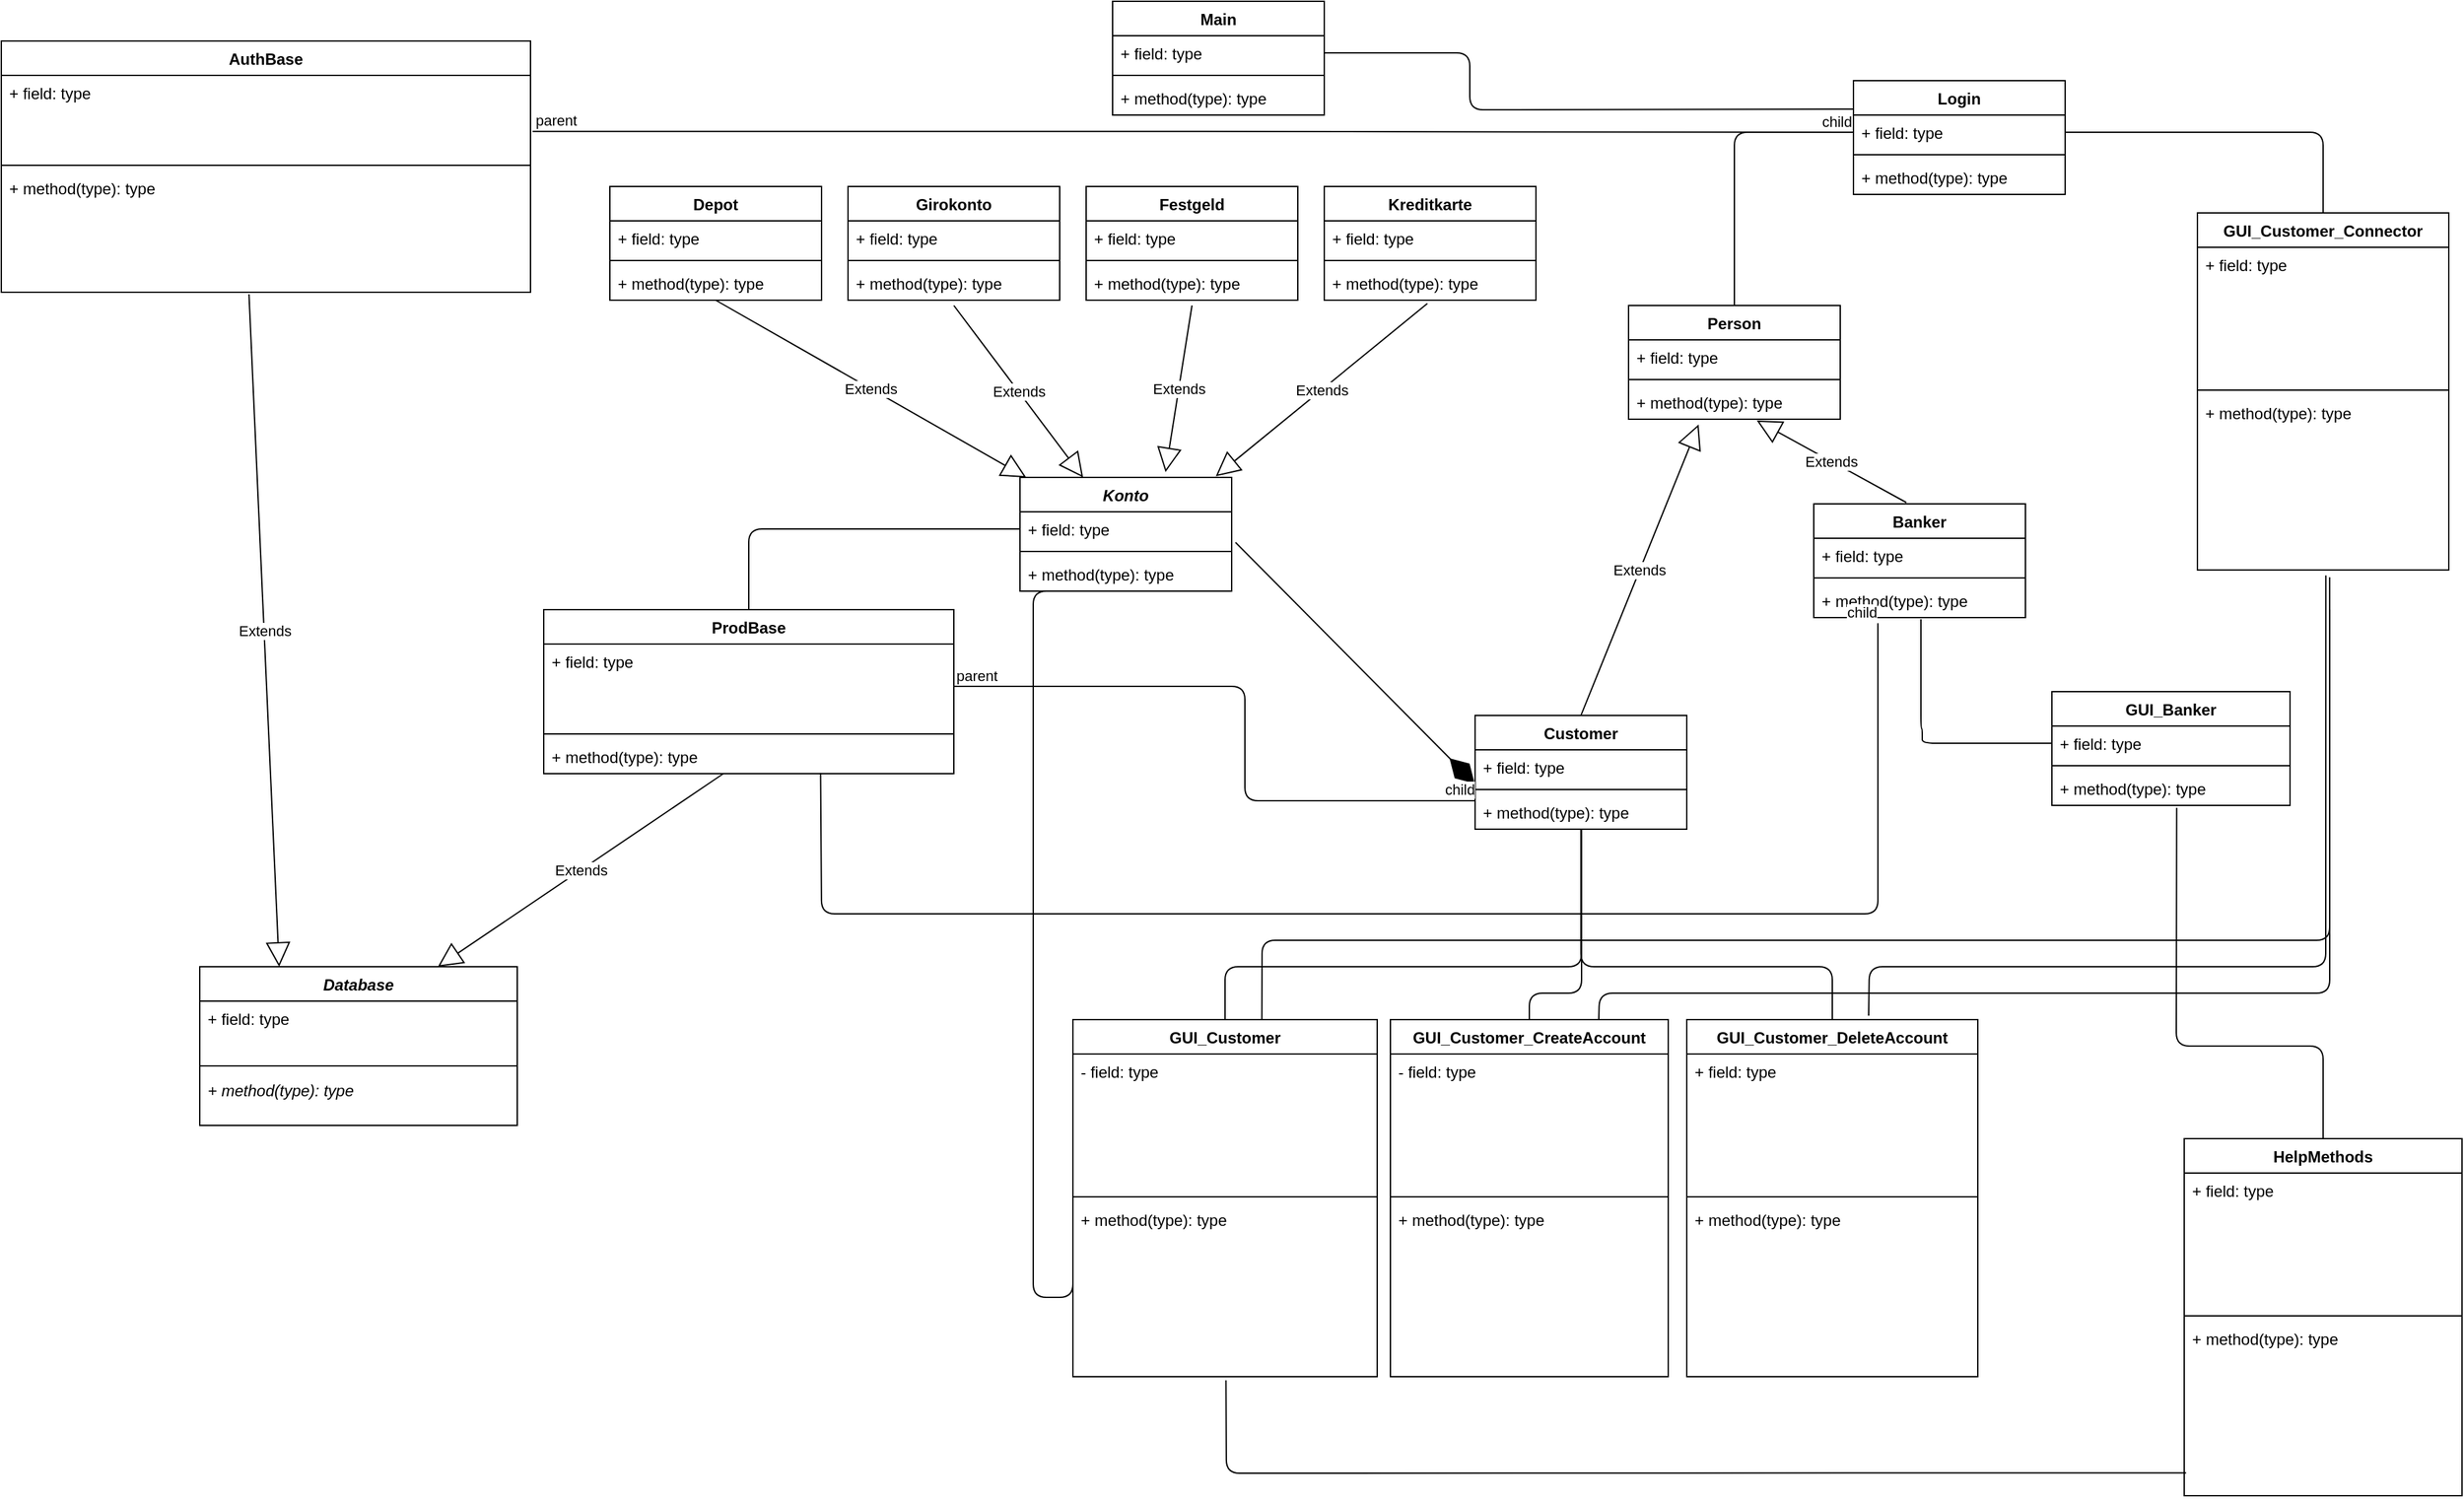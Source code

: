 <mxfile version="14.8.4" type="device"><diagram id="OcjsVt0E881S2eKmzvMx" name="Page-1"><mxGraphModel dx="4600" dy="1603" grid="1" gridSize="10" guides="1" tooltips="1" connect="1" arrows="1" fold="1" page="1" pageScale="1" pageWidth="827" pageHeight="1169" math="0" shadow="0"><root><mxCell id="0"/><mxCell id="1" parent="0"/><mxCell id="iMSS4_PhfVhYdEPTtrrA-1" value="Login" style="swimlane;fontStyle=1;align=center;verticalAlign=top;childLayout=stackLayout;horizontal=1;startSize=26;horizontalStack=0;resizeParent=1;resizeParentMax=0;resizeLast=0;collapsible=1;marginBottom=0;" parent="1" vertex="1"><mxGeometry x="300" y="80" width="160" height="86" as="geometry"/></mxCell><mxCell id="iMSS4_PhfVhYdEPTtrrA-2" value="+ field: type" style="text;strokeColor=none;fillColor=none;align=left;verticalAlign=top;spacingLeft=4;spacingRight=4;overflow=hidden;rotatable=0;points=[[0,0.5],[1,0.5]];portConstraint=eastwest;" parent="iMSS4_PhfVhYdEPTtrrA-1" vertex="1"><mxGeometry y="26" width="160" height="26" as="geometry"/></mxCell><mxCell id="iMSS4_PhfVhYdEPTtrrA-3" value="" style="line;strokeWidth=1;fillColor=none;align=left;verticalAlign=middle;spacingTop=-1;spacingLeft=3;spacingRight=3;rotatable=0;labelPosition=right;points=[];portConstraint=eastwest;" parent="iMSS4_PhfVhYdEPTtrrA-1" vertex="1"><mxGeometry y="52" width="160" height="8" as="geometry"/></mxCell><mxCell id="iMSS4_PhfVhYdEPTtrrA-4" value="+ method(type): type" style="text;strokeColor=none;fillColor=none;align=left;verticalAlign=top;spacingLeft=4;spacingRight=4;overflow=hidden;rotatable=0;points=[[0,0.5],[1,0.5]];portConstraint=eastwest;" parent="iMSS4_PhfVhYdEPTtrrA-1" vertex="1"><mxGeometry y="60" width="160" height="26" as="geometry"/></mxCell><mxCell id="iMSS4_PhfVhYdEPTtrrA-13" value="Konto" style="swimlane;fontStyle=3;align=center;verticalAlign=top;childLayout=stackLayout;horizontal=1;startSize=26;horizontalStack=0;resizeParent=1;resizeParentMax=0;resizeLast=0;collapsible=1;marginBottom=0;" parent="1" vertex="1"><mxGeometry x="-330" y="380" width="160" height="86" as="geometry"/></mxCell><mxCell id="iMSS4_PhfVhYdEPTtrrA-14" value="+ field: type" style="text;strokeColor=none;fillColor=none;align=left;verticalAlign=top;spacingLeft=4;spacingRight=4;overflow=hidden;rotatable=0;points=[[0,0.5],[1,0.5]];portConstraint=eastwest;" parent="iMSS4_PhfVhYdEPTtrrA-13" vertex="1"><mxGeometry y="26" width="160" height="26" as="geometry"/></mxCell><mxCell id="iMSS4_PhfVhYdEPTtrrA-15" value="" style="line;strokeWidth=1;fillColor=none;align=left;verticalAlign=middle;spacingTop=-1;spacingLeft=3;spacingRight=3;rotatable=0;labelPosition=right;points=[];portConstraint=eastwest;" parent="iMSS4_PhfVhYdEPTtrrA-13" vertex="1"><mxGeometry y="52" width="160" height="8" as="geometry"/></mxCell><mxCell id="iMSS4_PhfVhYdEPTtrrA-16" value="+ method(type): type" style="text;strokeColor=none;fillColor=none;align=left;verticalAlign=top;spacingLeft=4;spacingRight=4;overflow=hidden;rotatable=0;points=[[0,0.5],[1,0.5]];portConstraint=eastwest;" parent="iMSS4_PhfVhYdEPTtrrA-13" vertex="1"><mxGeometry y="60" width="160" height="26" as="geometry"/></mxCell><mxCell id="iMSS4_PhfVhYdEPTtrrA-17" value="Depot" style="swimlane;fontStyle=1;align=center;verticalAlign=top;childLayout=stackLayout;horizontal=1;startSize=26;horizontalStack=0;resizeParent=1;resizeParentMax=0;resizeLast=0;collapsible=1;marginBottom=0;" parent="1" vertex="1"><mxGeometry x="-640" y="160" width="160" height="86" as="geometry"/></mxCell><mxCell id="iMSS4_PhfVhYdEPTtrrA-18" value="+ field: type" style="text;strokeColor=none;fillColor=none;align=left;verticalAlign=top;spacingLeft=4;spacingRight=4;overflow=hidden;rotatable=0;points=[[0,0.5],[1,0.5]];portConstraint=eastwest;" parent="iMSS4_PhfVhYdEPTtrrA-17" vertex="1"><mxGeometry y="26" width="160" height="26" as="geometry"/></mxCell><mxCell id="iMSS4_PhfVhYdEPTtrrA-19" value="" style="line;strokeWidth=1;fillColor=none;align=left;verticalAlign=middle;spacingTop=-1;spacingLeft=3;spacingRight=3;rotatable=0;labelPosition=right;points=[];portConstraint=eastwest;" parent="iMSS4_PhfVhYdEPTtrrA-17" vertex="1"><mxGeometry y="52" width="160" height="8" as="geometry"/></mxCell><mxCell id="iMSS4_PhfVhYdEPTtrrA-20" value="+ method(type): type" style="text;strokeColor=none;fillColor=none;align=left;verticalAlign=top;spacingLeft=4;spacingRight=4;overflow=hidden;rotatable=0;points=[[0,0.5],[1,0.5]];portConstraint=eastwest;" parent="iMSS4_PhfVhYdEPTtrrA-17" vertex="1"><mxGeometry y="60" width="160" height="26" as="geometry"/></mxCell><mxCell id="iMSS4_PhfVhYdEPTtrrA-21" value="Festgeld" style="swimlane;fontStyle=1;align=center;verticalAlign=top;childLayout=stackLayout;horizontal=1;startSize=26;horizontalStack=0;resizeParent=1;resizeParentMax=0;resizeLast=0;collapsible=1;marginBottom=0;" parent="1" vertex="1"><mxGeometry x="-280" y="160" width="160" height="86" as="geometry"/></mxCell><mxCell id="iMSS4_PhfVhYdEPTtrrA-22" value="+ field: type" style="text;strokeColor=none;fillColor=none;align=left;verticalAlign=top;spacingLeft=4;spacingRight=4;overflow=hidden;rotatable=0;points=[[0,0.5],[1,0.5]];portConstraint=eastwest;" parent="iMSS4_PhfVhYdEPTtrrA-21" vertex="1"><mxGeometry y="26" width="160" height="26" as="geometry"/></mxCell><mxCell id="iMSS4_PhfVhYdEPTtrrA-23" value="" style="line;strokeWidth=1;fillColor=none;align=left;verticalAlign=middle;spacingTop=-1;spacingLeft=3;spacingRight=3;rotatable=0;labelPosition=right;points=[];portConstraint=eastwest;" parent="iMSS4_PhfVhYdEPTtrrA-21" vertex="1"><mxGeometry y="52" width="160" height="8" as="geometry"/></mxCell><mxCell id="iMSS4_PhfVhYdEPTtrrA-24" value="+ method(type): type" style="text;strokeColor=none;fillColor=none;align=left;verticalAlign=top;spacingLeft=4;spacingRight=4;overflow=hidden;rotatable=0;points=[[0,0.5],[1,0.5]];portConstraint=eastwest;" parent="iMSS4_PhfVhYdEPTtrrA-21" vertex="1"><mxGeometry y="60" width="160" height="26" as="geometry"/></mxCell><mxCell id="iMSS4_PhfVhYdEPTtrrA-25" value="Kreditkarte" style="swimlane;fontStyle=1;align=center;verticalAlign=top;childLayout=stackLayout;horizontal=1;startSize=26;horizontalStack=0;resizeParent=1;resizeParentMax=0;resizeLast=0;collapsible=1;marginBottom=0;" parent="1" vertex="1"><mxGeometry x="-100" y="160" width="160" height="86" as="geometry"/></mxCell><mxCell id="iMSS4_PhfVhYdEPTtrrA-104" value="Extends" style="endArrow=block;endSize=16;endFill=0;html=1;" parent="iMSS4_PhfVhYdEPTtrrA-25" edge="1"><mxGeometry width="160" relative="1" as="geometry"><mxPoint x="-100" y="90" as="sourcePoint"/><mxPoint x="-120" y="216" as="targetPoint"/></mxGeometry></mxCell><mxCell id="iMSS4_PhfVhYdEPTtrrA-26" value="+ field: type" style="text;strokeColor=none;fillColor=none;align=left;verticalAlign=top;spacingLeft=4;spacingRight=4;overflow=hidden;rotatable=0;points=[[0,0.5],[1,0.5]];portConstraint=eastwest;" parent="iMSS4_PhfVhYdEPTtrrA-25" vertex="1"><mxGeometry y="26" width="160" height="26" as="geometry"/></mxCell><mxCell id="iMSS4_PhfVhYdEPTtrrA-27" value="" style="line;strokeWidth=1;fillColor=none;align=left;verticalAlign=middle;spacingTop=-1;spacingLeft=3;spacingRight=3;rotatable=0;labelPosition=right;points=[];portConstraint=eastwest;" parent="iMSS4_PhfVhYdEPTtrrA-25" vertex="1"><mxGeometry y="52" width="160" height="8" as="geometry"/></mxCell><mxCell id="iMSS4_PhfVhYdEPTtrrA-28" value="+ method(type): type" style="text;strokeColor=none;fillColor=none;align=left;verticalAlign=top;spacingLeft=4;spacingRight=4;overflow=hidden;rotatable=0;points=[[0,0.5],[1,0.5]];portConstraint=eastwest;" parent="iMSS4_PhfVhYdEPTtrrA-25" vertex="1"><mxGeometry y="60" width="160" height="26" as="geometry"/></mxCell><mxCell id="iMSS4_PhfVhYdEPTtrrA-29" value="Database" style="swimlane;fontStyle=3;align=center;verticalAlign=top;childLayout=stackLayout;horizontal=1;startSize=26;horizontalStack=0;resizeParent=1;resizeParentMax=0;resizeLast=0;collapsible=1;marginBottom=0;" parent="1" vertex="1"><mxGeometry x="-950" y="750" width="240" height="120" as="geometry"/></mxCell><mxCell id="iMSS4_PhfVhYdEPTtrrA-30" value="+ field: type" style="text;strokeColor=none;fillColor=none;align=left;verticalAlign=top;spacingLeft=4;spacingRight=4;overflow=hidden;rotatable=0;points=[[0,0.5],[1,0.5]];portConstraint=eastwest;" parent="iMSS4_PhfVhYdEPTtrrA-29" vertex="1"><mxGeometry y="26" width="240" height="44" as="geometry"/></mxCell><mxCell id="iMSS4_PhfVhYdEPTtrrA-31" value="" style="line;strokeWidth=1;fillColor=none;align=left;verticalAlign=middle;spacingTop=-1;spacingLeft=3;spacingRight=3;rotatable=0;labelPosition=right;points=[];portConstraint=eastwest;" parent="iMSS4_PhfVhYdEPTtrrA-29" vertex="1"><mxGeometry y="70" width="240" height="10" as="geometry"/></mxCell><mxCell id="iMSS4_PhfVhYdEPTtrrA-32" value="+ method(type): type" style="text;strokeColor=none;fillColor=none;align=left;verticalAlign=top;spacingLeft=4;spacingRight=4;overflow=hidden;rotatable=0;points=[[0,0.5],[1,0.5]];portConstraint=eastwest;fontStyle=2" parent="iMSS4_PhfVhYdEPTtrrA-29" vertex="1"><mxGeometry y="80" width="240" height="40" as="geometry"/></mxCell><mxCell id="iMSS4_PhfVhYdEPTtrrA-33" value="ProdBase" style="swimlane;fontStyle=1;align=center;verticalAlign=top;childLayout=stackLayout;horizontal=1;startSize=26;horizontalStack=0;resizeParent=1;resizeParentMax=0;resizeLast=0;collapsible=1;marginBottom=0;" parent="1" vertex="1"><mxGeometry x="-690" y="480" width="310" height="124" as="geometry"/></mxCell><mxCell id="iMSS4_PhfVhYdEPTtrrA-34" value="+ field: type" style="text;strokeColor=none;fillColor=none;align=left;verticalAlign=top;spacingLeft=4;spacingRight=4;overflow=hidden;rotatable=0;points=[[0,0.5],[1,0.5]];portConstraint=eastwest;" parent="iMSS4_PhfVhYdEPTtrrA-33" vertex="1"><mxGeometry y="26" width="310" height="64" as="geometry"/></mxCell><mxCell id="iMSS4_PhfVhYdEPTtrrA-35" value="" style="line;strokeWidth=1;fillColor=none;align=left;verticalAlign=middle;spacingTop=-1;spacingLeft=3;spacingRight=3;rotatable=0;labelPosition=right;points=[];portConstraint=eastwest;" parent="iMSS4_PhfVhYdEPTtrrA-33" vertex="1"><mxGeometry y="90" width="310" height="8" as="geometry"/></mxCell><mxCell id="iMSS4_PhfVhYdEPTtrrA-36" value="+ method(type): type" style="text;strokeColor=none;fillColor=none;align=left;verticalAlign=top;spacingLeft=4;spacingRight=4;overflow=hidden;rotatable=0;points=[[0,0.5],[1,0.5]];portConstraint=eastwest;" parent="iMSS4_PhfVhYdEPTtrrA-33" vertex="1"><mxGeometry y="98" width="310" height="26" as="geometry"/></mxCell><mxCell id="iMSS4_PhfVhYdEPTtrrA-37" value="AuthBase" style="swimlane;fontStyle=1;align=center;verticalAlign=top;childLayout=stackLayout;horizontal=1;startSize=26;horizontalStack=0;resizeParent=1;resizeParentMax=0;resizeLast=0;collapsible=1;marginBottom=0;" parent="1" vertex="1"><mxGeometry x="-1100" y="50" width="400" height="190" as="geometry"/></mxCell><mxCell id="iMSS4_PhfVhYdEPTtrrA-38" value="+ field: type" style="text;strokeColor=none;fillColor=none;align=left;verticalAlign=top;spacingLeft=4;spacingRight=4;overflow=hidden;rotatable=0;points=[[0,0.5],[1,0.5]];portConstraint=eastwest;" parent="iMSS4_PhfVhYdEPTtrrA-37" vertex="1"><mxGeometry y="26" width="400" height="64" as="geometry"/></mxCell><mxCell id="iMSS4_PhfVhYdEPTtrrA-39" value="" style="line;strokeWidth=1;fillColor=none;align=left;verticalAlign=middle;spacingTop=-1;spacingLeft=3;spacingRight=3;rotatable=0;labelPosition=right;points=[];portConstraint=eastwest;" parent="iMSS4_PhfVhYdEPTtrrA-37" vertex="1"><mxGeometry y="90" width="400" height="8" as="geometry"/></mxCell><mxCell id="iMSS4_PhfVhYdEPTtrrA-40" value="+ method(type): type" style="text;strokeColor=none;fillColor=none;align=left;verticalAlign=top;spacingLeft=4;spacingRight=4;overflow=hidden;rotatable=0;points=[[0,0.5],[1,0.5]];portConstraint=eastwest;" parent="iMSS4_PhfVhYdEPTtrrA-37" vertex="1"><mxGeometry y="98" width="400" height="92" as="geometry"/></mxCell><mxCell id="iMSS4_PhfVhYdEPTtrrA-41" value="Girokonto" style="swimlane;fontStyle=1;align=center;verticalAlign=top;childLayout=stackLayout;horizontal=1;startSize=26;horizontalStack=0;resizeParent=1;resizeParentMax=0;resizeLast=0;collapsible=1;marginBottom=0;" parent="1" vertex="1"><mxGeometry x="-460" y="160" width="160" height="86" as="geometry"/></mxCell><mxCell id="iMSS4_PhfVhYdEPTtrrA-42" value="+ field: type" style="text;strokeColor=none;fillColor=none;align=left;verticalAlign=top;spacingLeft=4;spacingRight=4;overflow=hidden;rotatable=0;points=[[0,0.5],[1,0.5]];portConstraint=eastwest;" parent="iMSS4_PhfVhYdEPTtrrA-41" vertex="1"><mxGeometry y="26" width="160" height="26" as="geometry"/></mxCell><mxCell id="iMSS4_PhfVhYdEPTtrrA-43" value="" style="line;strokeWidth=1;fillColor=none;align=left;verticalAlign=middle;spacingTop=-1;spacingLeft=3;spacingRight=3;rotatable=0;labelPosition=right;points=[];portConstraint=eastwest;" parent="iMSS4_PhfVhYdEPTtrrA-41" vertex="1"><mxGeometry y="52" width="160" height="8" as="geometry"/></mxCell><mxCell id="iMSS4_PhfVhYdEPTtrrA-44" value="+ method(type): type" style="text;strokeColor=none;fillColor=none;align=left;verticalAlign=top;spacingLeft=4;spacingRight=4;overflow=hidden;rotatable=0;points=[[0,0.5],[1,0.5]];portConstraint=eastwest;" parent="iMSS4_PhfVhYdEPTtrrA-41" vertex="1"><mxGeometry y="60" width="160" height="26" as="geometry"/></mxCell><mxCell id="iMSS4_PhfVhYdEPTtrrA-49" value="GUI_Customer_Connector" style="swimlane;fontStyle=1;align=center;verticalAlign=top;childLayout=stackLayout;horizontal=1;startSize=26;horizontalStack=0;resizeParent=1;resizeParentMax=0;resizeLast=0;collapsible=1;marginBottom=0;" parent="1" vertex="1"><mxGeometry x="560" y="180" width="190" height="270" as="geometry"/></mxCell><mxCell id="iMSS4_PhfVhYdEPTtrrA-50" value="+ field: type" style="text;strokeColor=none;fillColor=none;align=left;verticalAlign=top;spacingLeft=4;spacingRight=4;overflow=hidden;rotatable=0;points=[[0,0.5],[1,0.5]];portConstraint=eastwest;" parent="iMSS4_PhfVhYdEPTtrrA-49" vertex="1"><mxGeometry y="26" width="190" height="104" as="geometry"/></mxCell><mxCell id="iMSS4_PhfVhYdEPTtrrA-51" value="" style="line;strokeWidth=1;fillColor=none;align=left;verticalAlign=middle;spacingTop=-1;spacingLeft=3;spacingRight=3;rotatable=0;labelPosition=right;points=[];portConstraint=eastwest;" parent="iMSS4_PhfVhYdEPTtrrA-49" vertex="1"><mxGeometry y="130" width="190" height="8" as="geometry"/></mxCell><mxCell id="iMSS4_PhfVhYdEPTtrrA-52" value="+ method(type): type" style="text;strokeColor=none;fillColor=none;align=left;verticalAlign=top;spacingLeft=4;spacingRight=4;overflow=hidden;rotatable=0;points=[[0,0.5],[1,0.5]];portConstraint=eastwest;" parent="iMSS4_PhfVhYdEPTtrrA-49" vertex="1"><mxGeometry y="138" width="190" height="132" as="geometry"/></mxCell><mxCell id="iMSS4_PhfVhYdEPTtrrA-53" value="GUI_Customer" style="swimlane;fontStyle=1;align=center;verticalAlign=top;childLayout=stackLayout;horizontal=1;startSize=26;horizontalStack=0;resizeParent=1;resizeParentMax=0;resizeLast=0;collapsible=1;marginBottom=0;" parent="1" vertex="1"><mxGeometry x="-290" y="790" width="230" height="270" as="geometry"/></mxCell><mxCell id="iMSS4_PhfVhYdEPTtrrA-54" value="- field: type" style="text;strokeColor=none;fillColor=none;align=left;verticalAlign=top;spacingLeft=4;spacingRight=4;overflow=hidden;rotatable=0;points=[[0,0.5],[1,0.5]];portConstraint=eastwest;" parent="iMSS4_PhfVhYdEPTtrrA-53" vertex="1"><mxGeometry y="26" width="230" height="104" as="geometry"/></mxCell><mxCell id="iMSS4_PhfVhYdEPTtrrA-55" value="" style="line;strokeWidth=1;fillColor=none;align=left;verticalAlign=middle;spacingTop=-1;spacingLeft=3;spacingRight=3;rotatable=0;labelPosition=right;points=[];portConstraint=eastwest;" parent="iMSS4_PhfVhYdEPTtrrA-53" vertex="1"><mxGeometry y="130" width="230" height="8" as="geometry"/></mxCell><mxCell id="iMSS4_PhfVhYdEPTtrrA-56" value="+ method(type): type" style="text;strokeColor=none;fillColor=none;align=left;verticalAlign=top;spacingLeft=4;spacingRight=4;overflow=hidden;rotatable=0;points=[[0,0.5],[1,0.5]];portConstraint=eastwest;" parent="iMSS4_PhfVhYdEPTtrrA-53" vertex="1"><mxGeometry y="138" width="230" height="132" as="geometry"/></mxCell><mxCell id="iMSS4_PhfVhYdEPTtrrA-77" value="GUI_Banker" style="swimlane;fontStyle=1;align=center;verticalAlign=top;childLayout=stackLayout;horizontal=1;startSize=26;horizontalStack=0;resizeParent=1;resizeParentMax=0;resizeLast=0;collapsible=1;marginBottom=0;" parent="1" vertex="1"><mxGeometry x="450" y="542" width="180" height="86" as="geometry"/></mxCell><mxCell id="iMSS4_PhfVhYdEPTtrrA-78" value="+ field: type" style="text;strokeColor=none;fillColor=none;align=left;verticalAlign=top;spacingLeft=4;spacingRight=4;overflow=hidden;rotatable=0;points=[[0,0.5],[1,0.5]];portConstraint=eastwest;" parent="iMSS4_PhfVhYdEPTtrrA-77" vertex="1"><mxGeometry y="26" width="180" height="26" as="geometry"/></mxCell><mxCell id="iMSS4_PhfVhYdEPTtrrA-79" value="" style="line;strokeWidth=1;fillColor=none;align=left;verticalAlign=middle;spacingTop=-1;spacingLeft=3;spacingRight=3;rotatable=0;labelPosition=right;points=[];portConstraint=eastwest;" parent="iMSS4_PhfVhYdEPTtrrA-77" vertex="1"><mxGeometry y="52" width="180" height="8" as="geometry"/></mxCell><mxCell id="iMSS4_PhfVhYdEPTtrrA-80" value="+ method(type): type" style="text;strokeColor=none;fillColor=none;align=left;verticalAlign=top;spacingLeft=4;spacingRight=4;overflow=hidden;rotatable=0;points=[[0,0.5],[1,0.5]];portConstraint=eastwest;" parent="iMSS4_PhfVhYdEPTtrrA-77" vertex="1"><mxGeometry y="60" width="180" height="26" as="geometry"/></mxCell><mxCell id="iMSS4_PhfVhYdEPTtrrA-82" value="GUI_Customer_CreateAccount" style="swimlane;fontStyle=1;align=center;verticalAlign=top;childLayout=stackLayout;horizontal=1;startSize=26;horizontalStack=0;resizeParent=1;resizeParentMax=0;resizeLast=0;collapsible=1;marginBottom=0;" parent="1" vertex="1"><mxGeometry x="-50" y="790" width="210" height="270" as="geometry"/></mxCell><mxCell id="iMSS4_PhfVhYdEPTtrrA-83" value="- field: type" style="text;strokeColor=none;fillColor=none;align=left;verticalAlign=top;spacingLeft=4;spacingRight=4;overflow=hidden;rotatable=0;points=[[0,0.5],[1,0.5]];portConstraint=eastwest;" parent="iMSS4_PhfVhYdEPTtrrA-82" vertex="1"><mxGeometry y="26" width="210" height="104" as="geometry"/></mxCell><mxCell id="iMSS4_PhfVhYdEPTtrrA-84" value="" style="line;strokeWidth=1;fillColor=none;align=left;verticalAlign=middle;spacingTop=-1;spacingLeft=3;spacingRight=3;rotatable=0;labelPosition=right;points=[];portConstraint=eastwest;" parent="iMSS4_PhfVhYdEPTtrrA-82" vertex="1"><mxGeometry y="130" width="210" height="8" as="geometry"/></mxCell><mxCell id="iMSS4_PhfVhYdEPTtrrA-85" value="+ method(type): type" style="text;strokeColor=none;fillColor=none;align=left;verticalAlign=top;spacingLeft=4;spacingRight=4;overflow=hidden;rotatable=0;points=[[0,0.5],[1,0.5]];portConstraint=eastwest;" parent="iMSS4_PhfVhYdEPTtrrA-82" vertex="1"><mxGeometry y="138" width="210" height="132" as="geometry"/></mxCell><mxCell id="iMSS4_PhfVhYdEPTtrrA-86" value="GUI_Customer_DeleteAccount" style="swimlane;fontStyle=1;align=center;verticalAlign=top;childLayout=stackLayout;horizontal=1;startSize=26;horizontalStack=0;resizeParent=1;resizeParentMax=0;resizeLast=0;collapsible=1;marginBottom=0;" parent="1" vertex="1"><mxGeometry x="174" y="790" width="220" height="270" as="geometry"/></mxCell><mxCell id="iMSS4_PhfVhYdEPTtrrA-87" value="+ field: type" style="text;strokeColor=none;fillColor=none;align=left;verticalAlign=top;spacingLeft=4;spacingRight=4;overflow=hidden;rotatable=0;points=[[0,0.5],[1,0.5]];portConstraint=eastwest;" parent="iMSS4_PhfVhYdEPTtrrA-86" vertex="1"><mxGeometry y="26" width="220" height="104" as="geometry"/></mxCell><mxCell id="iMSS4_PhfVhYdEPTtrrA-88" value="" style="line;strokeWidth=1;fillColor=none;align=left;verticalAlign=middle;spacingTop=-1;spacingLeft=3;spacingRight=3;rotatable=0;labelPosition=right;points=[];portConstraint=eastwest;" parent="iMSS4_PhfVhYdEPTtrrA-86" vertex="1"><mxGeometry y="130" width="220" height="8" as="geometry"/></mxCell><mxCell id="iMSS4_PhfVhYdEPTtrrA-89" value="+ method(type): type" style="text;strokeColor=none;fillColor=none;align=left;verticalAlign=top;spacingLeft=4;spacingRight=4;overflow=hidden;rotatable=0;points=[[0,0.5],[1,0.5]];portConstraint=eastwest;" parent="iMSS4_PhfVhYdEPTtrrA-86" vertex="1"><mxGeometry y="138" width="220" height="132" as="geometry"/></mxCell><mxCell id="iMSS4_PhfVhYdEPTtrrA-90" value="Person" style="swimlane;fontStyle=1;align=center;verticalAlign=top;childLayout=stackLayout;horizontal=1;startSize=26;horizontalStack=0;resizeParent=1;resizeParentMax=0;resizeLast=0;collapsible=1;marginBottom=0;" parent="1" vertex="1"><mxGeometry x="130" y="250" width="160" height="86" as="geometry"/></mxCell><mxCell id="iMSS4_PhfVhYdEPTtrrA-91" value="+ field: type" style="text;strokeColor=none;fillColor=none;align=left;verticalAlign=top;spacingLeft=4;spacingRight=4;overflow=hidden;rotatable=0;points=[[0,0.5],[1,0.5]];portConstraint=eastwest;" parent="iMSS4_PhfVhYdEPTtrrA-90" vertex="1"><mxGeometry y="26" width="160" height="26" as="geometry"/></mxCell><mxCell id="iMSS4_PhfVhYdEPTtrrA-92" value="" style="line;strokeWidth=1;fillColor=none;align=left;verticalAlign=middle;spacingTop=-1;spacingLeft=3;spacingRight=3;rotatable=0;labelPosition=right;points=[];portConstraint=eastwest;" parent="iMSS4_PhfVhYdEPTtrrA-90" vertex="1"><mxGeometry y="52" width="160" height="8" as="geometry"/></mxCell><mxCell id="iMSS4_PhfVhYdEPTtrrA-93" value="+ method(type): type" style="text;strokeColor=none;fillColor=none;align=left;verticalAlign=top;spacingLeft=4;spacingRight=4;overflow=hidden;rotatable=0;points=[[0,0.5],[1,0.5]];portConstraint=eastwest;" parent="iMSS4_PhfVhYdEPTtrrA-90" vertex="1"><mxGeometry y="60" width="160" height="26" as="geometry"/></mxCell><mxCell id="iMSS4_PhfVhYdEPTtrrA-94" value="Banker" style="swimlane;fontStyle=1;align=center;verticalAlign=top;childLayout=stackLayout;horizontal=1;startSize=26;horizontalStack=0;resizeParent=1;resizeParentMax=0;resizeLast=0;collapsible=1;marginBottom=0;" parent="1" vertex="1"><mxGeometry x="270" y="400" width="160" height="86" as="geometry"/></mxCell><mxCell id="iMSS4_PhfVhYdEPTtrrA-95" value="+ field: type" style="text;strokeColor=none;fillColor=none;align=left;verticalAlign=top;spacingLeft=4;spacingRight=4;overflow=hidden;rotatable=0;points=[[0,0.5],[1,0.5]];portConstraint=eastwest;" parent="iMSS4_PhfVhYdEPTtrrA-94" vertex="1"><mxGeometry y="26" width="160" height="26" as="geometry"/></mxCell><mxCell id="iMSS4_PhfVhYdEPTtrrA-96" value="" style="line;strokeWidth=1;fillColor=none;align=left;verticalAlign=middle;spacingTop=-1;spacingLeft=3;spacingRight=3;rotatable=0;labelPosition=right;points=[];portConstraint=eastwest;" parent="iMSS4_PhfVhYdEPTtrrA-94" vertex="1"><mxGeometry y="52" width="160" height="8" as="geometry"/></mxCell><mxCell id="iMSS4_PhfVhYdEPTtrrA-97" value="+ method(type): type" style="text;strokeColor=none;fillColor=none;align=left;verticalAlign=top;spacingLeft=4;spacingRight=4;overflow=hidden;rotatable=0;points=[[0,0.5],[1,0.5]];portConstraint=eastwest;" parent="iMSS4_PhfVhYdEPTtrrA-94" vertex="1"><mxGeometry y="60" width="160" height="26" as="geometry"/></mxCell><mxCell id="iMSS4_PhfVhYdEPTtrrA-98" value="Customer" style="swimlane;fontStyle=1;align=center;verticalAlign=top;childLayout=stackLayout;horizontal=1;startSize=26;horizontalStack=0;resizeParent=1;resizeParentMax=0;resizeLast=0;collapsible=1;marginBottom=0;" parent="1" vertex="1"><mxGeometry x="14" y="560" width="160" height="86" as="geometry"/></mxCell><mxCell id="iMSS4_PhfVhYdEPTtrrA-99" value="+ field: type" style="text;strokeColor=none;fillColor=none;align=left;verticalAlign=top;spacingLeft=4;spacingRight=4;overflow=hidden;rotatable=0;points=[[0,0.5],[1,0.5]];portConstraint=eastwest;" parent="iMSS4_PhfVhYdEPTtrrA-98" vertex="1"><mxGeometry y="26" width="160" height="26" as="geometry"/></mxCell><mxCell id="iMSS4_PhfVhYdEPTtrrA-100" value="" style="line;strokeWidth=1;fillColor=none;align=left;verticalAlign=middle;spacingTop=-1;spacingLeft=3;spacingRight=3;rotatable=0;labelPosition=right;points=[];portConstraint=eastwest;" parent="iMSS4_PhfVhYdEPTtrrA-98" vertex="1"><mxGeometry y="52" width="160" height="8" as="geometry"/></mxCell><mxCell id="iMSS4_PhfVhYdEPTtrrA-101" value="+ method(type): type" style="text;strokeColor=none;fillColor=none;align=left;verticalAlign=top;spacingLeft=4;spacingRight=4;overflow=hidden;rotatable=0;points=[[0,0.5],[1,0.5]];portConstraint=eastwest;" parent="iMSS4_PhfVhYdEPTtrrA-98" vertex="1"><mxGeometry y="60" width="160" height="26" as="geometry"/></mxCell><mxCell id="iMSS4_PhfVhYdEPTtrrA-105" value="Extends" style="endArrow=block;endSize=16;endFill=0;html=1;exitX=0.5;exitY=1.154;exitDx=0;exitDy=0;exitPerimeter=0;" parent="1" source="iMSS4_PhfVhYdEPTtrrA-44" target="iMSS4_PhfVhYdEPTtrrA-13" edge="1"><mxGeometry width="160" relative="1" as="geometry"><mxPoint x="-330" y="629" as="sourcePoint"/><mxPoint x="-170" y="629" as="targetPoint"/></mxGeometry></mxCell><mxCell id="iMSS4_PhfVhYdEPTtrrA-106" value="Extends" style="endArrow=block;endSize=16;endFill=0;html=1;entryX=0.925;entryY=-0.01;entryDx=0;entryDy=0;exitX=0.487;exitY=1.097;exitDx=0;exitDy=0;exitPerimeter=0;entryPerimeter=0;" parent="1" source="iMSS4_PhfVhYdEPTtrrA-28" target="iMSS4_PhfVhYdEPTtrrA-13" edge="1"><mxGeometry width="160" relative="1" as="geometry"><mxPoint x="30" y="629" as="sourcePoint"/><mxPoint x="190" y="629" as="targetPoint"/></mxGeometry></mxCell><mxCell id="iMSS4_PhfVhYdEPTtrrA-107" value="Extends" style="endArrow=block;endSize=16;endFill=0;html=1;entryX=0.75;entryY=0;entryDx=0;entryDy=0;" parent="1" source="iMSS4_PhfVhYdEPTtrrA-36" target="iMSS4_PhfVhYdEPTtrrA-29" edge="1"><mxGeometry width="160" relative="1" as="geometry"><mxPoint x="-710" y="529" as="sourcePoint"/><mxPoint x="-550" y="529" as="targetPoint"/></mxGeometry></mxCell><mxCell id="iMSS4_PhfVhYdEPTtrrA-109" value="Extends" style="endArrow=block;endSize=16;endFill=0;html=1;entryX=0.25;entryY=0;entryDx=0;entryDy=0;exitX=0.468;exitY=1.016;exitDx=0;exitDy=0;exitPerimeter=0;" parent="1" source="iMSS4_PhfVhYdEPTtrrA-40" target="iMSS4_PhfVhYdEPTtrrA-29" edge="1"><mxGeometry width="160" relative="1" as="geometry"><mxPoint x="-450" y="519" as="sourcePoint"/><mxPoint x="-290" y="519" as="targetPoint"/></mxGeometry></mxCell><mxCell id="iMSS4_PhfVhYdEPTtrrA-110" value="Extends" style="endArrow=block;endSize=16;endFill=0;html=1;entryX=0.606;entryY=1.038;entryDx=0;entryDy=0;entryPerimeter=0;" parent="1" target="iMSS4_PhfVhYdEPTtrrA-93" edge="1"><mxGeometry width="160" relative="1" as="geometry"><mxPoint x="340" y="399" as="sourcePoint"/><mxPoint x="500" y="399" as="targetPoint"/></mxGeometry></mxCell><mxCell id="iMSS4_PhfVhYdEPTtrrA-111" value="" style="endArrow=diamondThin;endFill=1;endSize=24;html=1;exitX=1.018;exitY=0.889;exitDx=0;exitDy=0;exitPerimeter=0;entryX=-0.002;entryY=0.98;entryDx=0;entryDy=0;entryPerimeter=0;" parent="1" source="iMSS4_PhfVhYdEPTtrrA-14" target="iMSS4_PhfVhYdEPTtrrA-99" edge="1"><mxGeometry width="160" relative="1" as="geometry"><mxPoint x="-10" y="352.41" as="sourcePoint"/><mxPoint x="150" y="352.41" as="targetPoint"/><Array as="points"/></mxGeometry></mxCell><mxCell id="iMSS4_PhfVhYdEPTtrrA-113" value="" style="endArrow=none;html=1;edgeStyle=orthogonalEdgeStyle;exitX=0.5;exitY=0;exitDx=0;exitDy=0;entryX=0;entryY=0.5;entryDx=0;entryDy=0;" parent="1" source="iMSS4_PhfVhYdEPTtrrA-90" target="iMSS4_PhfVhYdEPTtrrA-2" edge="1"><mxGeometry relative="1" as="geometry"><mxPoint x="260" y="228.82" as="sourcePoint"/><mxPoint x="437" y="119" as="targetPoint"/><Array as="points"><mxPoint x="210" y="119"/></Array></mxGeometry></mxCell><mxCell id="iMSS4_PhfVhYdEPTtrrA-102" value="Extends" style="endArrow=block;endSize=16;endFill=0;html=1;exitX=0.5;exitY=1;exitDx=0;exitDy=0;" parent="1" source="iMSS4_PhfVhYdEPTtrrA-17" target="iMSS4_PhfVhYdEPTtrrA-13" edge="1"><mxGeometry width="160" relative="1" as="geometry"><mxPoint x="-553" y="160" as="sourcePoint"/><mxPoint x="-380" y="-1" as="targetPoint"/></mxGeometry></mxCell><mxCell id="iMSS4_PhfVhYdEPTtrrA-103" value="Extends" style="endArrow=block;endSize=16;endFill=0;html=1;entryX=0.331;entryY=1.154;entryDx=0;entryDy=0;entryPerimeter=0;exitX=0.5;exitY=0;exitDx=0;exitDy=0;" parent="1" source="iMSS4_PhfVhYdEPTtrrA-98" target="iMSS4_PhfVhYdEPTtrrA-93" edge="1"><mxGeometry width="160" relative="1" as="geometry"><mxPoint x="174" y="400" as="sourcePoint"/><mxPoint x="334" y="400" as="targetPoint"/></mxGeometry></mxCell><mxCell id="iMSS4_PhfVhYdEPTtrrA-116" value="" style="endArrow=none;html=1;edgeStyle=orthogonalEdgeStyle;entryX=0.5;entryY=0;entryDx=0;entryDy=0;exitX=0.503;exitY=1.165;exitDx=0;exitDy=0;exitPerimeter=0;" parent="1" source="iMSS4_PhfVhYdEPTtrrA-101" target="iMSS4_PhfVhYdEPTtrrA-82" edge="1"><mxGeometry relative="1" as="geometry"><mxPoint x="174" y="602.41" as="sourcePoint"/><mxPoint x="334" y="602.41" as="targetPoint"/><Array as="points"><mxPoint x="95" y="770"/><mxPoint x="55" y="770"/></Array></mxGeometry></mxCell><mxCell id="iMSS4_PhfVhYdEPTtrrA-121" value="" style="endArrow=none;html=1;edgeStyle=orthogonalEdgeStyle;entryX=0.5;entryY=0;entryDx=0;entryDy=0;exitX=0.5;exitY=1;exitDx=0;exitDy=0;" parent="1" source="iMSS4_PhfVhYdEPTtrrA-98" target="iMSS4_PhfVhYdEPTtrrA-86" edge="1"><mxGeometry relative="1" as="geometry"><mxPoint x="94.48" y="890" as="sourcePoint"/><mxPoint x="570" y="1078.71" as="targetPoint"/><Array as="points"><mxPoint x="94" y="750"/><mxPoint x="284" y="750"/></Array></mxGeometry></mxCell><mxCell id="iMSS4_PhfVhYdEPTtrrA-122" value="" style="endArrow=none;html=1;edgeStyle=orthogonalEdgeStyle;entryX=0;entryY=0.5;entryDx=0;entryDy=0;exitX=0.5;exitY=1;exitDx=0;exitDy=0;" parent="1" target="iMSS4_PhfVhYdEPTtrrA-78" edge="1"><mxGeometry relative="1" as="geometry"><mxPoint x="351" y="487.29" as="sourcePoint"/><mxPoint x="827" y="570.0" as="targetPoint"/><Array as="points"><mxPoint x="351" y="570"/><mxPoint x="352" y="609"/></Array></mxGeometry></mxCell><mxCell id="iMSS4_PhfVhYdEPTtrrA-123" value="" style="endArrow=none;html=1;edgeStyle=orthogonalEdgeStyle;entryX=0;entryY=0.5;entryDx=0;entryDy=0;exitX=0.5;exitY=1;exitDx=0;exitDy=0;" parent="1" source="iMSS4_PhfVhYdEPTtrrA-13" target="iMSS4_PhfVhYdEPTtrrA-53" edge="1"><mxGeometry relative="1" as="geometry"><mxPoint x="-318" y="396" as="sourcePoint"/><mxPoint x="158" y="478.71" as="targetPoint"/><Array as="points"><mxPoint x="-320" y="466"/><mxPoint x="-320" y="1000"/><mxPoint x="-290" y="1000"/></Array></mxGeometry></mxCell><mxCell id="iMSS4_PhfVhYdEPTtrrA-124" value="" style="endArrow=none;html=1;edgeStyle=orthogonalEdgeStyle;entryX=0.5;entryY=0;entryDx=0;entryDy=0;" parent="1" target="iMSS4_PhfVhYdEPTtrrA-53" edge="1"><mxGeometry relative="1" as="geometry"><mxPoint x="94.48" y="646" as="sourcePoint"/><mxPoint x="-160" y="930" as="targetPoint"/><Array as="points"><mxPoint x="95" y="750"/><mxPoint x="-175" y="750"/></Array></mxGeometry></mxCell><mxCell id="iMSS4_PhfVhYdEPTtrrA-125" value="" style="endArrow=none;html=1;edgeStyle=orthogonalEdgeStyle;entryX=0;entryY=0.5;entryDx=0;entryDy=0;exitX=0.5;exitY=0;exitDx=0;exitDy=0;" parent="1" source="iMSS4_PhfVhYdEPTtrrA-33" target="iMSS4_PhfVhYdEPTtrrA-14" edge="1"><mxGeometry relative="1" as="geometry"><mxPoint x="-650" y="278.29" as="sourcePoint"/><mxPoint x="-431" y="400.0" as="targetPoint"/><Array as="points"><mxPoint x="-535" y="419"/></Array></mxGeometry></mxCell><mxCell id="iMSS4_PhfVhYdEPTtrrA-126" value="" style="endArrow=none;html=1;edgeStyle=orthogonalEdgeStyle;entryX=0;entryY=0.5;entryDx=0;entryDy=0;exitX=1.004;exitY=0.663;exitDx=0;exitDy=0;exitPerimeter=0;" parent="1" target="iMSS4_PhfVhYdEPTtrrA-2" edge="1" source="iMSS4_PhfVhYdEPTtrrA-38"><mxGeometry relative="1" as="geometry"><mxPoint x="-690" y="119" as="sourcePoint"/><mxPoint x="-470" y="66.29" as="targetPoint"/></mxGeometry></mxCell><mxCell id="iMSS4_PhfVhYdEPTtrrA-127" value="parent" style="edgeLabel;resizable=0;html=1;align=left;verticalAlign=bottom;" parent="iMSS4_PhfVhYdEPTtrrA-126" connectable="0" vertex="1"><mxGeometry x="-1" relative="1" as="geometry"/></mxCell><mxCell id="iMSS4_PhfVhYdEPTtrrA-128" value="child" style="edgeLabel;resizable=0;html=1;align=right;verticalAlign=bottom;" parent="iMSS4_PhfVhYdEPTtrrA-126" connectable="0" vertex="1"><mxGeometry x="1" relative="1" as="geometry"/></mxCell><mxCell id="iMSS4_PhfVhYdEPTtrrA-130" value="" style="endArrow=none;html=1;edgeStyle=orthogonalEdgeStyle;entryX=0;entryY=0.75;entryDx=0;entryDy=0;exitX=1;exitY=0.5;exitDx=0;exitDy=0;" parent="1" source="iMSS4_PhfVhYdEPTtrrA-34" target="iMSS4_PhfVhYdEPTtrrA-98" edge="1"><mxGeometry relative="1" as="geometry"><mxPoint x="-430" y="562.29" as="sourcePoint"/><mxPoint x="-270" y="562.29" as="targetPoint"/><Array as="points"><mxPoint x="-160" y="538"/><mxPoint x="-160" y="625"/></Array></mxGeometry></mxCell><mxCell id="iMSS4_PhfVhYdEPTtrrA-131" value="parent" style="edgeLabel;resizable=0;html=1;align=left;verticalAlign=bottom;" parent="iMSS4_PhfVhYdEPTtrrA-130" connectable="0" vertex="1"><mxGeometry x="-1" relative="1" as="geometry"/></mxCell><mxCell id="iMSS4_PhfVhYdEPTtrrA-132" value="child" style="edgeLabel;resizable=0;html=1;align=right;verticalAlign=bottom;" parent="iMSS4_PhfVhYdEPTtrrA-130" connectable="0" vertex="1"><mxGeometry x="1" relative="1" as="geometry"/></mxCell><mxCell id="iMSS4_PhfVhYdEPTtrrA-133" value="" style="endArrow=none;html=1;edgeStyle=orthogonalEdgeStyle;entryX=0.303;entryY=1.165;entryDx=0;entryDy=0;entryPerimeter=0;exitX=0.675;exitY=0.977;exitDx=0;exitDy=0;exitPerimeter=0;" parent="1" source="iMSS4_PhfVhYdEPTtrrA-36" target="iMSS4_PhfVhYdEPTtrrA-97" edge="1"><mxGeometry relative="1" as="geometry"><mxPoint x="-480" y="608" as="sourcePoint"/><mxPoint x="50" y="730" as="targetPoint"/><Array as="points"><mxPoint x="-481" y="608"/><mxPoint x="-480" y="608"/><mxPoint x="-480" y="710"/><mxPoint x="319" y="710"/></Array></mxGeometry></mxCell><mxCell id="iMSS4_PhfVhYdEPTtrrA-135" value="child" style="edgeLabel;resizable=0;html=1;align=right;verticalAlign=bottom;" parent="iMSS4_PhfVhYdEPTtrrA-133" connectable="0" vertex="1"><mxGeometry x="1" relative="1" as="geometry"/></mxCell><mxCell id="ULqdJM1LgQTqZVFW6W-C-2" value="HelpMethods&#10;" style="swimlane;fontStyle=1;align=center;verticalAlign=top;childLayout=stackLayout;horizontal=1;startSize=26;horizontalStack=0;resizeParent=1;resizeParentMax=0;resizeLast=0;collapsible=1;marginBottom=0;" vertex="1" parent="1"><mxGeometry x="550" y="880" width="210" height="270" as="geometry"/></mxCell><mxCell id="ULqdJM1LgQTqZVFW6W-C-3" value="+ field: type" style="text;strokeColor=none;fillColor=none;align=left;verticalAlign=top;spacingLeft=4;spacingRight=4;overflow=hidden;rotatable=0;points=[[0,0.5],[1,0.5]];portConstraint=eastwest;" vertex="1" parent="ULqdJM1LgQTqZVFW6W-C-2"><mxGeometry y="26" width="210" height="104" as="geometry"/></mxCell><mxCell id="ULqdJM1LgQTqZVFW6W-C-4" value="" style="line;strokeWidth=1;fillColor=none;align=left;verticalAlign=middle;spacingTop=-1;spacingLeft=3;spacingRight=3;rotatable=0;labelPosition=right;points=[];portConstraint=eastwest;" vertex="1" parent="ULqdJM1LgQTqZVFW6W-C-2"><mxGeometry y="130" width="210" height="8" as="geometry"/></mxCell><mxCell id="ULqdJM1LgQTqZVFW6W-C-5" value="+ method(type): type" style="text;strokeColor=none;fillColor=none;align=left;verticalAlign=top;spacingLeft=4;spacingRight=4;overflow=hidden;rotatable=0;points=[[0,0.5],[1,0.5]];portConstraint=eastwest;" vertex="1" parent="ULqdJM1LgQTqZVFW6W-C-2"><mxGeometry y="138" width="210" height="132" as="geometry"/></mxCell><mxCell id="ULqdJM1LgQTqZVFW6W-C-15" value="" style="endArrow=none;html=1;entryX=0.5;entryY=0;entryDx=0;entryDy=0;exitX=1;exitY=0.5;exitDx=0;exitDy=0;" edge="1" parent="1" source="iMSS4_PhfVhYdEPTtrrA-2" target="iMSS4_PhfVhYdEPTtrrA-49"><mxGeometry width="50" height="50" relative="1" as="geometry"><mxPoint x="30" y="730" as="sourcePoint"/><mxPoint x="80" y="680" as="targetPoint"/><Array as="points"><mxPoint x="655" y="119"/></Array></mxGeometry></mxCell><mxCell id="ULqdJM1LgQTqZVFW6W-C-16" value="" style="endArrow=none;html=1;entryX=0.524;entryY=1.071;entryDx=0;entryDy=0;entryPerimeter=0;exitX=0.5;exitY=0;exitDx=0;exitDy=0;" edge="1" parent="1" source="ULqdJM1LgQTqZVFW6W-C-2" target="iMSS4_PhfVhYdEPTtrrA-80"><mxGeometry width="50" height="50" relative="1" as="geometry"><mxPoint x="30" y="730" as="sourcePoint"/><mxPoint x="80" y="680" as="targetPoint"/><Array as="points"><mxPoint x="655" y="810"/><mxPoint x="544" y="810"/></Array></mxGeometry></mxCell><mxCell id="ULqdJM1LgQTqZVFW6W-C-19" value="" style="endArrow=none;html=1;exitX=0.503;exitY=1.021;exitDx=0;exitDy=0;exitPerimeter=0;entryX=0.007;entryY=0.869;entryDx=0;entryDy=0;entryPerimeter=0;" edge="1" parent="1" source="iMSS4_PhfVhYdEPTtrrA-56" target="ULqdJM1LgQTqZVFW6W-C-5"><mxGeometry width="50" height="50" relative="1" as="geometry"><mxPoint x="30" y="730" as="sourcePoint"/><mxPoint x="80" y="680" as="targetPoint"/><Array as="points"><mxPoint x="-174" y="1133"/></Array></mxGeometry></mxCell><mxCell id="ULqdJM1LgQTqZVFW6W-C-20" value="" style="endArrow=none;html=1;entryX=0.526;entryY=1.042;entryDx=0;entryDy=0;entryPerimeter=0;exitX=0.621;exitY=-0.001;exitDx=0;exitDy=0;exitPerimeter=0;" edge="1" parent="1" source="iMSS4_PhfVhYdEPTtrrA-53" target="iMSS4_PhfVhYdEPTtrrA-52"><mxGeometry width="50" height="50" relative="1" as="geometry"><mxPoint x="30" y="730" as="sourcePoint"/><mxPoint x="80" y="680" as="targetPoint"/><Array as="points"><mxPoint x="-147" y="730"/><mxPoint x="660" y="730"/></Array></mxGeometry></mxCell><mxCell id="ULqdJM1LgQTqZVFW6W-C-21" value="" style="endArrow=none;html=1;exitX=0.75;exitY=0;exitDx=0;exitDy=0;" edge="1" parent="1" source="iMSS4_PhfVhYdEPTtrrA-82"><mxGeometry width="50" height="50" relative="1" as="geometry"><mxPoint x="30" y="730" as="sourcePoint"/><mxPoint x="660" y="480" as="targetPoint"/><Array as="points"><mxPoint x="108" y="770"/><mxPoint x="660" y="770"/></Array></mxGeometry></mxCell><mxCell id="ULqdJM1LgQTqZVFW6W-C-22" value="" style="endArrow=none;html=1;entryX=0.511;entryY=1.031;entryDx=0;entryDy=0;entryPerimeter=0;exitX=0.625;exitY=-0.011;exitDx=0;exitDy=0;exitPerimeter=0;" edge="1" parent="1" source="iMSS4_PhfVhYdEPTtrrA-86" target="iMSS4_PhfVhYdEPTtrrA-52"><mxGeometry width="50" height="50" relative="1" as="geometry"><mxPoint x="30" y="730" as="sourcePoint"/><mxPoint x="80" y="680" as="targetPoint"/><Array as="points"><mxPoint x="312" y="750"/><mxPoint x="657" y="750"/></Array></mxGeometry></mxCell><mxCell id="ULqdJM1LgQTqZVFW6W-C-23" value="Main" style="swimlane;fontStyle=1;align=center;verticalAlign=top;childLayout=stackLayout;horizontal=1;startSize=26;horizontalStack=0;resizeParent=1;resizeParentMax=0;resizeLast=0;collapsible=1;marginBottom=0;" vertex="1" parent="1"><mxGeometry x="-260" y="20" width="160" height="86" as="geometry"/></mxCell><mxCell id="ULqdJM1LgQTqZVFW6W-C-24" value="+ field: type" style="text;strokeColor=none;fillColor=none;align=left;verticalAlign=top;spacingLeft=4;spacingRight=4;overflow=hidden;rotatable=0;points=[[0,0.5],[1,0.5]];portConstraint=eastwest;" vertex="1" parent="ULqdJM1LgQTqZVFW6W-C-23"><mxGeometry y="26" width="160" height="26" as="geometry"/></mxCell><mxCell id="ULqdJM1LgQTqZVFW6W-C-25" value="" style="line;strokeWidth=1;fillColor=none;align=left;verticalAlign=middle;spacingTop=-1;spacingLeft=3;spacingRight=3;rotatable=0;labelPosition=right;points=[];portConstraint=eastwest;" vertex="1" parent="ULqdJM1LgQTqZVFW6W-C-23"><mxGeometry y="52" width="160" height="8" as="geometry"/></mxCell><mxCell id="ULqdJM1LgQTqZVFW6W-C-26" value="+ method(type): type" style="text;strokeColor=none;fillColor=none;align=left;verticalAlign=top;spacingLeft=4;spacingRight=4;overflow=hidden;rotatable=0;points=[[0,0.5],[1,0.5]];portConstraint=eastwest;" vertex="1" parent="ULqdJM1LgQTqZVFW6W-C-23"><mxGeometry y="60" width="160" height="26" as="geometry"/></mxCell><mxCell id="ULqdJM1LgQTqZVFW6W-C-29" value="" style="endArrow=none;html=1;entryX=1;entryY=0.5;entryDx=0;entryDy=0;exitX=0;exitY=0.25;exitDx=0;exitDy=0;" edge="1" parent="1" source="iMSS4_PhfVhYdEPTtrrA-1" target="ULqdJM1LgQTqZVFW6W-C-24"><mxGeometry width="50" height="50" relative="1" as="geometry"><mxPoint x="30" y="730" as="sourcePoint"/><mxPoint x="80" y="680" as="targetPoint"/><Array as="points"><mxPoint x="10" y="102"/><mxPoint x="10" y="59"/></Array></mxGeometry></mxCell></root></mxGraphModel></diagram></mxfile>
